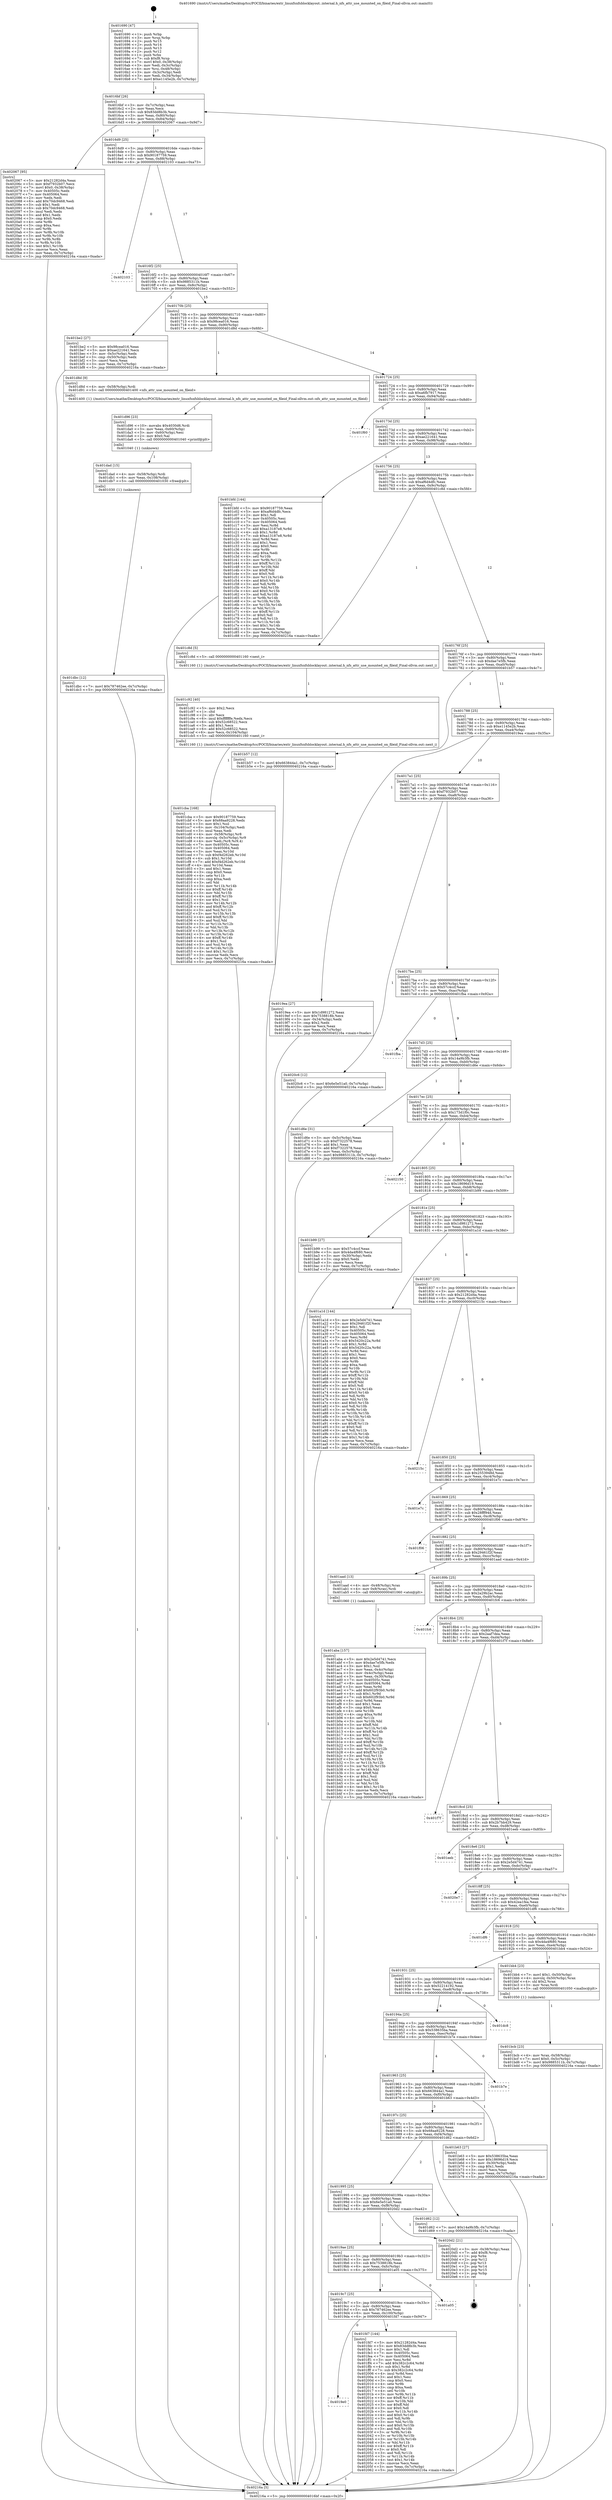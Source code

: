digraph "0x401690" {
  label = "0x401690 (/mnt/c/Users/mathe/Desktop/tcc/POCII/binaries/extr_linuxfsnfsblocklayout..internal.h_nfs_attr_use_mounted_on_fileid_Final-ollvm.out::main(0))"
  labelloc = "t"
  node[shape=record]

  Entry [label="",width=0.3,height=0.3,shape=circle,fillcolor=black,style=filled]
  "0x4016bf" [label="{
     0x4016bf [26]\l
     | [instrs]\l
     &nbsp;&nbsp;0x4016bf \<+3\>: mov -0x7c(%rbp),%eax\l
     &nbsp;&nbsp;0x4016c2 \<+2\>: mov %eax,%ecx\l
     &nbsp;&nbsp;0x4016c4 \<+6\>: sub $0x83dd8b3b,%ecx\l
     &nbsp;&nbsp;0x4016ca \<+3\>: mov %eax,-0x80(%rbp)\l
     &nbsp;&nbsp;0x4016cd \<+6\>: mov %ecx,-0x84(%rbp)\l
     &nbsp;&nbsp;0x4016d3 \<+6\>: je 0000000000402067 \<main+0x9d7\>\l
  }"]
  "0x402067" [label="{
     0x402067 [95]\l
     | [instrs]\l
     &nbsp;&nbsp;0x402067 \<+5\>: mov $0x21282d4a,%eax\l
     &nbsp;&nbsp;0x40206c \<+5\>: mov $0xf7932b07,%ecx\l
     &nbsp;&nbsp;0x402071 \<+7\>: movl $0x0,-0x38(%rbp)\l
     &nbsp;&nbsp;0x402078 \<+7\>: mov 0x40505c,%edx\l
     &nbsp;&nbsp;0x40207f \<+7\>: mov 0x405064,%esi\l
     &nbsp;&nbsp;0x402086 \<+2\>: mov %edx,%edi\l
     &nbsp;&nbsp;0x402088 \<+6\>: add $0x70dc9468,%edi\l
     &nbsp;&nbsp;0x40208e \<+3\>: sub $0x1,%edi\l
     &nbsp;&nbsp;0x402091 \<+6\>: sub $0x70dc9468,%edi\l
     &nbsp;&nbsp;0x402097 \<+3\>: imul %edi,%edx\l
     &nbsp;&nbsp;0x40209a \<+3\>: and $0x1,%edx\l
     &nbsp;&nbsp;0x40209d \<+3\>: cmp $0x0,%edx\l
     &nbsp;&nbsp;0x4020a0 \<+4\>: sete %r8b\l
     &nbsp;&nbsp;0x4020a4 \<+3\>: cmp $0xa,%esi\l
     &nbsp;&nbsp;0x4020a7 \<+4\>: setl %r9b\l
     &nbsp;&nbsp;0x4020ab \<+3\>: mov %r8b,%r10b\l
     &nbsp;&nbsp;0x4020ae \<+3\>: and %r9b,%r10b\l
     &nbsp;&nbsp;0x4020b1 \<+3\>: xor %r9b,%r8b\l
     &nbsp;&nbsp;0x4020b4 \<+3\>: or %r8b,%r10b\l
     &nbsp;&nbsp;0x4020b7 \<+4\>: test $0x1,%r10b\l
     &nbsp;&nbsp;0x4020bb \<+3\>: cmovne %ecx,%eax\l
     &nbsp;&nbsp;0x4020be \<+3\>: mov %eax,-0x7c(%rbp)\l
     &nbsp;&nbsp;0x4020c1 \<+5\>: jmp 000000000040216a \<main+0xada\>\l
  }"]
  "0x4016d9" [label="{
     0x4016d9 [25]\l
     | [instrs]\l
     &nbsp;&nbsp;0x4016d9 \<+5\>: jmp 00000000004016de \<main+0x4e\>\l
     &nbsp;&nbsp;0x4016de \<+3\>: mov -0x80(%rbp),%eax\l
     &nbsp;&nbsp;0x4016e1 \<+5\>: sub $0x90187759,%eax\l
     &nbsp;&nbsp;0x4016e6 \<+6\>: mov %eax,-0x88(%rbp)\l
     &nbsp;&nbsp;0x4016ec \<+6\>: je 0000000000402103 \<main+0xa73\>\l
  }"]
  Exit [label="",width=0.3,height=0.3,shape=circle,fillcolor=black,style=filled,peripheries=2]
  "0x402103" [label="{
     0x402103\l
  }", style=dashed]
  "0x4016f2" [label="{
     0x4016f2 [25]\l
     | [instrs]\l
     &nbsp;&nbsp;0x4016f2 \<+5\>: jmp 00000000004016f7 \<main+0x67\>\l
     &nbsp;&nbsp;0x4016f7 \<+3\>: mov -0x80(%rbp),%eax\l
     &nbsp;&nbsp;0x4016fa \<+5\>: sub $0x9885311b,%eax\l
     &nbsp;&nbsp;0x4016ff \<+6\>: mov %eax,-0x8c(%rbp)\l
     &nbsp;&nbsp;0x401705 \<+6\>: je 0000000000401be2 \<main+0x552\>\l
  }"]
  "0x4019e0" [label="{
     0x4019e0\l
  }", style=dashed]
  "0x401be2" [label="{
     0x401be2 [27]\l
     | [instrs]\l
     &nbsp;&nbsp;0x401be2 \<+5\>: mov $0x98cea016,%eax\l
     &nbsp;&nbsp;0x401be7 \<+5\>: mov $0xae221641,%ecx\l
     &nbsp;&nbsp;0x401bec \<+3\>: mov -0x5c(%rbp),%edx\l
     &nbsp;&nbsp;0x401bef \<+3\>: cmp -0x50(%rbp),%edx\l
     &nbsp;&nbsp;0x401bf2 \<+3\>: cmovl %ecx,%eax\l
     &nbsp;&nbsp;0x401bf5 \<+3\>: mov %eax,-0x7c(%rbp)\l
     &nbsp;&nbsp;0x401bf8 \<+5\>: jmp 000000000040216a \<main+0xada\>\l
  }"]
  "0x40170b" [label="{
     0x40170b [25]\l
     | [instrs]\l
     &nbsp;&nbsp;0x40170b \<+5\>: jmp 0000000000401710 \<main+0x80\>\l
     &nbsp;&nbsp;0x401710 \<+3\>: mov -0x80(%rbp),%eax\l
     &nbsp;&nbsp;0x401713 \<+5\>: sub $0x98cea016,%eax\l
     &nbsp;&nbsp;0x401718 \<+6\>: mov %eax,-0x90(%rbp)\l
     &nbsp;&nbsp;0x40171e \<+6\>: je 0000000000401d8d \<main+0x6fd\>\l
  }"]
  "0x401fd7" [label="{
     0x401fd7 [144]\l
     | [instrs]\l
     &nbsp;&nbsp;0x401fd7 \<+5\>: mov $0x21282d4a,%eax\l
     &nbsp;&nbsp;0x401fdc \<+5\>: mov $0x83dd8b3b,%ecx\l
     &nbsp;&nbsp;0x401fe1 \<+2\>: mov $0x1,%dl\l
     &nbsp;&nbsp;0x401fe3 \<+7\>: mov 0x40505c,%esi\l
     &nbsp;&nbsp;0x401fea \<+7\>: mov 0x405064,%edi\l
     &nbsp;&nbsp;0x401ff1 \<+3\>: mov %esi,%r8d\l
     &nbsp;&nbsp;0x401ff4 \<+7\>: add $0x382c2c64,%r8d\l
     &nbsp;&nbsp;0x401ffb \<+4\>: sub $0x1,%r8d\l
     &nbsp;&nbsp;0x401fff \<+7\>: sub $0x382c2c64,%r8d\l
     &nbsp;&nbsp;0x402006 \<+4\>: imul %r8d,%esi\l
     &nbsp;&nbsp;0x40200a \<+3\>: and $0x1,%esi\l
     &nbsp;&nbsp;0x40200d \<+3\>: cmp $0x0,%esi\l
     &nbsp;&nbsp;0x402010 \<+4\>: sete %r9b\l
     &nbsp;&nbsp;0x402014 \<+3\>: cmp $0xa,%edi\l
     &nbsp;&nbsp;0x402017 \<+4\>: setl %r10b\l
     &nbsp;&nbsp;0x40201b \<+3\>: mov %r9b,%r11b\l
     &nbsp;&nbsp;0x40201e \<+4\>: xor $0xff,%r11b\l
     &nbsp;&nbsp;0x402022 \<+3\>: mov %r10b,%bl\l
     &nbsp;&nbsp;0x402025 \<+3\>: xor $0xff,%bl\l
     &nbsp;&nbsp;0x402028 \<+3\>: xor $0x0,%dl\l
     &nbsp;&nbsp;0x40202b \<+3\>: mov %r11b,%r14b\l
     &nbsp;&nbsp;0x40202e \<+4\>: and $0x0,%r14b\l
     &nbsp;&nbsp;0x402032 \<+3\>: and %dl,%r9b\l
     &nbsp;&nbsp;0x402035 \<+3\>: mov %bl,%r15b\l
     &nbsp;&nbsp;0x402038 \<+4\>: and $0x0,%r15b\l
     &nbsp;&nbsp;0x40203c \<+3\>: and %dl,%r10b\l
     &nbsp;&nbsp;0x40203f \<+3\>: or %r9b,%r14b\l
     &nbsp;&nbsp;0x402042 \<+3\>: or %r10b,%r15b\l
     &nbsp;&nbsp;0x402045 \<+3\>: xor %r15b,%r14b\l
     &nbsp;&nbsp;0x402048 \<+3\>: or %bl,%r11b\l
     &nbsp;&nbsp;0x40204b \<+4\>: xor $0xff,%r11b\l
     &nbsp;&nbsp;0x40204f \<+3\>: or $0x0,%dl\l
     &nbsp;&nbsp;0x402052 \<+3\>: and %dl,%r11b\l
     &nbsp;&nbsp;0x402055 \<+3\>: or %r11b,%r14b\l
     &nbsp;&nbsp;0x402058 \<+4\>: test $0x1,%r14b\l
     &nbsp;&nbsp;0x40205c \<+3\>: cmovne %ecx,%eax\l
     &nbsp;&nbsp;0x40205f \<+3\>: mov %eax,-0x7c(%rbp)\l
     &nbsp;&nbsp;0x402062 \<+5\>: jmp 000000000040216a \<main+0xada\>\l
  }"]
  "0x401d8d" [label="{
     0x401d8d [9]\l
     | [instrs]\l
     &nbsp;&nbsp;0x401d8d \<+4\>: mov -0x58(%rbp),%rdi\l
     &nbsp;&nbsp;0x401d91 \<+5\>: call 0000000000401400 \<nfs_attr_use_mounted_on_fileid\>\l
     | [calls]\l
     &nbsp;&nbsp;0x401400 \{1\} (/mnt/c/Users/mathe/Desktop/tcc/POCII/binaries/extr_linuxfsnfsblocklayout..internal.h_nfs_attr_use_mounted_on_fileid_Final-ollvm.out::nfs_attr_use_mounted_on_fileid)\l
  }"]
  "0x401724" [label="{
     0x401724 [25]\l
     | [instrs]\l
     &nbsp;&nbsp;0x401724 \<+5\>: jmp 0000000000401729 \<main+0x99\>\l
     &nbsp;&nbsp;0x401729 \<+3\>: mov -0x80(%rbp),%eax\l
     &nbsp;&nbsp;0x40172c \<+5\>: sub $0xa6fb7917,%eax\l
     &nbsp;&nbsp;0x401731 \<+6\>: mov %eax,-0x94(%rbp)\l
     &nbsp;&nbsp;0x401737 \<+6\>: je 0000000000401f60 \<main+0x8d0\>\l
  }"]
  "0x4019c7" [label="{
     0x4019c7 [25]\l
     | [instrs]\l
     &nbsp;&nbsp;0x4019c7 \<+5\>: jmp 00000000004019cc \<main+0x33c\>\l
     &nbsp;&nbsp;0x4019cc \<+3\>: mov -0x80(%rbp),%eax\l
     &nbsp;&nbsp;0x4019cf \<+5\>: sub $0x787462ee,%eax\l
     &nbsp;&nbsp;0x4019d4 \<+6\>: mov %eax,-0x100(%rbp)\l
     &nbsp;&nbsp;0x4019da \<+6\>: je 0000000000401fd7 \<main+0x947\>\l
  }"]
  "0x401f60" [label="{
     0x401f60\l
  }", style=dashed]
  "0x40173d" [label="{
     0x40173d [25]\l
     | [instrs]\l
     &nbsp;&nbsp;0x40173d \<+5\>: jmp 0000000000401742 \<main+0xb2\>\l
     &nbsp;&nbsp;0x401742 \<+3\>: mov -0x80(%rbp),%eax\l
     &nbsp;&nbsp;0x401745 \<+5\>: sub $0xae221641,%eax\l
     &nbsp;&nbsp;0x40174a \<+6\>: mov %eax,-0x98(%rbp)\l
     &nbsp;&nbsp;0x401750 \<+6\>: je 0000000000401bfd \<main+0x56d\>\l
  }"]
  "0x401a05" [label="{
     0x401a05\l
  }", style=dashed]
  "0x401bfd" [label="{
     0x401bfd [144]\l
     | [instrs]\l
     &nbsp;&nbsp;0x401bfd \<+5\>: mov $0x90187759,%eax\l
     &nbsp;&nbsp;0x401c02 \<+5\>: mov $0xaf6d4dfc,%ecx\l
     &nbsp;&nbsp;0x401c07 \<+2\>: mov $0x1,%dl\l
     &nbsp;&nbsp;0x401c09 \<+7\>: mov 0x40505c,%esi\l
     &nbsp;&nbsp;0x401c10 \<+7\>: mov 0x405064,%edi\l
     &nbsp;&nbsp;0x401c17 \<+3\>: mov %esi,%r8d\l
     &nbsp;&nbsp;0x401c1a \<+7\>: add $0xa13187e8,%r8d\l
     &nbsp;&nbsp;0x401c21 \<+4\>: sub $0x1,%r8d\l
     &nbsp;&nbsp;0x401c25 \<+7\>: sub $0xa13187e8,%r8d\l
     &nbsp;&nbsp;0x401c2c \<+4\>: imul %r8d,%esi\l
     &nbsp;&nbsp;0x401c30 \<+3\>: and $0x1,%esi\l
     &nbsp;&nbsp;0x401c33 \<+3\>: cmp $0x0,%esi\l
     &nbsp;&nbsp;0x401c36 \<+4\>: sete %r9b\l
     &nbsp;&nbsp;0x401c3a \<+3\>: cmp $0xa,%edi\l
     &nbsp;&nbsp;0x401c3d \<+4\>: setl %r10b\l
     &nbsp;&nbsp;0x401c41 \<+3\>: mov %r9b,%r11b\l
     &nbsp;&nbsp;0x401c44 \<+4\>: xor $0xff,%r11b\l
     &nbsp;&nbsp;0x401c48 \<+3\>: mov %r10b,%bl\l
     &nbsp;&nbsp;0x401c4b \<+3\>: xor $0xff,%bl\l
     &nbsp;&nbsp;0x401c4e \<+3\>: xor $0x0,%dl\l
     &nbsp;&nbsp;0x401c51 \<+3\>: mov %r11b,%r14b\l
     &nbsp;&nbsp;0x401c54 \<+4\>: and $0x0,%r14b\l
     &nbsp;&nbsp;0x401c58 \<+3\>: and %dl,%r9b\l
     &nbsp;&nbsp;0x401c5b \<+3\>: mov %bl,%r15b\l
     &nbsp;&nbsp;0x401c5e \<+4\>: and $0x0,%r15b\l
     &nbsp;&nbsp;0x401c62 \<+3\>: and %dl,%r10b\l
     &nbsp;&nbsp;0x401c65 \<+3\>: or %r9b,%r14b\l
     &nbsp;&nbsp;0x401c68 \<+3\>: or %r10b,%r15b\l
     &nbsp;&nbsp;0x401c6b \<+3\>: xor %r15b,%r14b\l
     &nbsp;&nbsp;0x401c6e \<+3\>: or %bl,%r11b\l
     &nbsp;&nbsp;0x401c71 \<+4\>: xor $0xff,%r11b\l
     &nbsp;&nbsp;0x401c75 \<+3\>: or $0x0,%dl\l
     &nbsp;&nbsp;0x401c78 \<+3\>: and %dl,%r11b\l
     &nbsp;&nbsp;0x401c7b \<+3\>: or %r11b,%r14b\l
     &nbsp;&nbsp;0x401c7e \<+4\>: test $0x1,%r14b\l
     &nbsp;&nbsp;0x401c82 \<+3\>: cmovne %ecx,%eax\l
     &nbsp;&nbsp;0x401c85 \<+3\>: mov %eax,-0x7c(%rbp)\l
     &nbsp;&nbsp;0x401c88 \<+5\>: jmp 000000000040216a \<main+0xada\>\l
  }"]
  "0x401756" [label="{
     0x401756 [25]\l
     | [instrs]\l
     &nbsp;&nbsp;0x401756 \<+5\>: jmp 000000000040175b \<main+0xcb\>\l
     &nbsp;&nbsp;0x40175b \<+3\>: mov -0x80(%rbp),%eax\l
     &nbsp;&nbsp;0x40175e \<+5\>: sub $0xaf6d4dfc,%eax\l
     &nbsp;&nbsp;0x401763 \<+6\>: mov %eax,-0x9c(%rbp)\l
     &nbsp;&nbsp;0x401769 \<+6\>: je 0000000000401c8d \<main+0x5fd\>\l
  }"]
  "0x4019ae" [label="{
     0x4019ae [25]\l
     | [instrs]\l
     &nbsp;&nbsp;0x4019ae \<+5\>: jmp 00000000004019b3 \<main+0x323\>\l
     &nbsp;&nbsp;0x4019b3 \<+3\>: mov -0x80(%rbp),%eax\l
     &nbsp;&nbsp;0x4019b6 \<+5\>: sub $0x7538818b,%eax\l
     &nbsp;&nbsp;0x4019bb \<+6\>: mov %eax,-0xfc(%rbp)\l
     &nbsp;&nbsp;0x4019c1 \<+6\>: je 0000000000401a05 \<main+0x375\>\l
  }"]
  "0x401c8d" [label="{
     0x401c8d [5]\l
     | [instrs]\l
     &nbsp;&nbsp;0x401c8d \<+5\>: call 0000000000401160 \<next_i\>\l
     | [calls]\l
     &nbsp;&nbsp;0x401160 \{1\} (/mnt/c/Users/mathe/Desktop/tcc/POCII/binaries/extr_linuxfsnfsblocklayout..internal.h_nfs_attr_use_mounted_on_fileid_Final-ollvm.out::next_i)\l
  }"]
  "0x40176f" [label="{
     0x40176f [25]\l
     | [instrs]\l
     &nbsp;&nbsp;0x40176f \<+5\>: jmp 0000000000401774 \<main+0xe4\>\l
     &nbsp;&nbsp;0x401774 \<+3\>: mov -0x80(%rbp),%eax\l
     &nbsp;&nbsp;0x401777 \<+5\>: sub $0xdae7e5fb,%eax\l
     &nbsp;&nbsp;0x40177c \<+6\>: mov %eax,-0xa0(%rbp)\l
     &nbsp;&nbsp;0x401782 \<+6\>: je 0000000000401b57 \<main+0x4c7\>\l
  }"]
  "0x4020d2" [label="{
     0x4020d2 [21]\l
     | [instrs]\l
     &nbsp;&nbsp;0x4020d2 \<+3\>: mov -0x38(%rbp),%eax\l
     &nbsp;&nbsp;0x4020d5 \<+7\>: add $0xf8,%rsp\l
     &nbsp;&nbsp;0x4020dc \<+1\>: pop %rbx\l
     &nbsp;&nbsp;0x4020dd \<+2\>: pop %r12\l
     &nbsp;&nbsp;0x4020df \<+2\>: pop %r13\l
     &nbsp;&nbsp;0x4020e1 \<+2\>: pop %r14\l
     &nbsp;&nbsp;0x4020e3 \<+2\>: pop %r15\l
     &nbsp;&nbsp;0x4020e5 \<+1\>: pop %rbp\l
     &nbsp;&nbsp;0x4020e6 \<+1\>: ret\l
  }"]
  "0x401b57" [label="{
     0x401b57 [12]\l
     | [instrs]\l
     &nbsp;&nbsp;0x401b57 \<+7\>: movl $0x663844a1,-0x7c(%rbp)\l
     &nbsp;&nbsp;0x401b5e \<+5\>: jmp 000000000040216a \<main+0xada\>\l
  }"]
  "0x401788" [label="{
     0x401788 [25]\l
     | [instrs]\l
     &nbsp;&nbsp;0x401788 \<+5\>: jmp 000000000040178d \<main+0xfd\>\l
     &nbsp;&nbsp;0x40178d \<+3\>: mov -0x80(%rbp),%eax\l
     &nbsp;&nbsp;0x401790 \<+5\>: sub $0xe1145e2b,%eax\l
     &nbsp;&nbsp;0x401795 \<+6\>: mov %eax,-0xa4(%rbp)\l
     &nbsp;&nbsp;0x40179b \<+6\>: je 00000000004019ea \<main+0x35a\>\l
  }"]
  "0x401dbc" [label="{
     0x401dbc [12]\l
     | [instrs]\l
     &nbsp;&nbsp;0x401dbc \<+7\>: movl $0x787462ee,-0x7c(%rbp)\l
     &nbsp;&nbsp;0x401dc3 \<+5\>: jmp 000000000040216a \<main+0xada\>\l
  }"]
  "0x4019ea" [label="{
     0x4019ea [27]\l
     | [instrs]\l
     &nbsp;&nbsp;0x4019ea \<+5\>: mov $0x1d981272,%eax\l
     &nbsp;&nbsp;0x4019ef \<+5\>: mov $0x7538818b,%ecx\l
     &nbsp;&nbsp;0x4019f4 \<+3\>: mov -0x34(%rbp),%edx\l
     &nbsp;&nbsp;0x4019f7 \<+3\>: cmp $0x2,%edx\l
     &nbsp;&nbsp;0x4019fa \<+3\>: cmovne %ecx,%eax\l
     &nbsp;&nbsp;0x4019fd \<+3\>: mov %eax,-0x7c(%rbp)\l
     &nbsp;&nbsp;0x401a00 \<+5\>: jmp 000000000040216a \<main+0xada\>\l
  }"]
  "0x4017a1" [label="{
     0x4017a1 [25]\l
     | [instrs]\l
     &nbsp;&nbsp;0x4017a1 \<+5\>: jmp 00000000004017a6 \<main+0x116\>\l
     &nbsp;&nbsp;0x4017a6 \<+3\>: mov -0x80(%rbp),%eax\l
     &nbsp;&nbsp;0x4017a9 \<+5\>: sub $0xf7932b07,%eax\l
     &nbsp;&nbsp;0x4017ae \<+6\>: mov %eax,-0xa8(%rbp)\l
     &nbsp;&nbsp;0x4017b4 \<+6\>: je 00000000004020c6 \<main+0xa36\>\l
  }"]
  "0x40216a" [label="{
     0x40216a [5]\l
     | [instrs]\l
     &nbsp;&nbsp;0x40216a \<+5\>: jmp 00000000004016bf \<main+0x2f\>\l
  }"]
  "0x401690" [label="{
     0x401690 [47]\l
     | [instrs]\l
     &nbsp;&nbsp;0x401690 \<+1\>: push %rbp\l
     &nbsp;&nbsp;0x401691 \<+3\>: mov %rsp,%rbp\l
     &nbsp;&nbsp;0x401694 \<+2\>: push %r15\l
     &nbsp;&nbsp;0x401696 \<+2\>: push %r14\l
     &nbsp;&nbsp;0x401698 \<+2\>: push %r13\l
     &nbsp;&nbsp;0x40169a \<+2\>: push %r12\l
     &nbsp;&nbsp;0x40169c \<+1\>: push %rbx\l
     &nbsp;&nbsp;0x40169d \<+7\>: sub $0xf8,%rsp\l
     &nbsp;&nbsp;0x4016a4 \<+7\>: movl $0x0,-0x38(%rbp)\l
     &nbsp;&nbsp;0x4016ab \<+3\>: mov %edi,-0x3c(%rbp)\l
     &nbsp;&nbsp;0x4016ae \<+4\>: mov %rsi,-0x48(%rbp)\l
     &nbsp;&nbsp;0x4016b2 \<+3\>: mov -0x3c(%rbp),%edi\l
     &nbsp;&nbsp;0x4016b5 \<+3\>: mov %edi,-0x34(%rbp)\l
     &nbsp;&nbsp;0x4016b8 \<+7\>: movl $0xe1145e2b,-0x7c(%rbp)\l
  }"]
  "0x401dad" [label="{
     0x401dad [15]\l
     | [instrs]\l
     &nbsp;&nbsp;0x401dad \<+4\>: mov -0x58(%rbp),%rdi\l
     &nbsp;&nbsp;0x401db1 \<+6\>: mov %eax,-0x108(%rbp)\l
     &nbsp;&nbsp;0x401db7 \<+5\>: call 0000000000401030 \<free@plt\>\l
     | [calls]\l
     &nbsp;&nbsp;0x401030 \{1\} (unknown)\l
  }"]
  "0x4020c6" [label="{
     0x4020c6 [12]\l
     | [instrs]\l
     &nbsp;&nbsp;0x4020c6 \<+7\>: movl $0x6e5e51a0,-0x7c(%rbp)\l
     &nbsp;&nbsp;0x4020cd \<+5\>: jmp 000000000040216a \<main+0xada\>\l
  }"]
  "0x4017ba" [label="{
     0x4017ba [25]\l
     | [instrs]\l
     &nbsp;&nbsp;0x4017ba \<+5\>: jmp 00000000004017bf \<main+0x12f\>\l
     &nbsp;&nbsp;0x4017bf \<+3\>: mov -0x80(%rbp),%eax\l
     &nbsp;&nbsp;0x4017c2 \<+5\>: sub $0x57c4ccf,%eax\l
     &nbsp;&nbsp;0x4017c7 \<+6\>: mov %eax,-0xac(%rbp)\l
     &nbsp;&nbsp;0x4017cd \<+6\>: je 0000000000401fba \<main+0x92a\>\l
  }"]
  "0x401d96" [label="{
     0x401d96 [23]\l
     | [instrs]\l
     &nbsp;&nbsp;0x401d96 \<+10\>: movabs $0x4030d6,%rdi\l
     &nbsp;&nbsp;0x401da0 \<+3\>: mov %eax,-0x60(%rbp)\l
     &nbsp;&nbsp;0x401da3 \<+3\>: mov -0x60(%rbp),%esi\l
     &nbsp;&nbsp;0x401da6 \<+2\>: mov $0x0,%al\l
     &nbsp;&nbsp;0x401da8 \<+5\>: call 0000000000401040 \<printf@plt\>\l
     | [calls]\l
     &nbsp;&nbsp;0x401040 \{1\} (unknown)\l
  }"]
  "0x401fba" [label="{
     0x401fba\l
  }", style=dashed]
  "0x4017d3" [label="{
     0x4017d3 [25]\l
     | [instrs]\l
     &nbsp;&nbsp;0x4017d3 \<+5\>: jmp 00000000004017d8 \<main+0x148\>\l
     &nbsp;&nbsp;0x4017d8 \<+3\>: mov -0x80(%rbp),%eax\l
     &nbsp;&nbsp;0x4017db \<+5\>: sub $0x14a9b3fb,%eax\l
     &nbsp;&nbsp;0x4017e0 \<+6\>: mov %eax,-0xb0(%rbp)\l
     &nbsp;&nbsp;0x4017e6 \<+6\>: je 0000000000401d6e \<main+0x6de\>\l
  }"]
  "0x401995" [label="{
     0x401995 [25]\l
     | [instrs]\l
     &nbsp;&nbsp;0x401995 \<+5\>: jmp 000000000040199a \<main+0x30a\>\l
     &nbsp;&nbsp;0x40199a \<+3\>: mov -0x80(%rbp),%eax\l
     &nbsp;&nbsp;0x40199d \<+5\>: sub $0x6e5e51a0,%eax\l
     &nbsp;&nbsp;0x4019a2 \<+6\>: mov %eax,-0xf8(%rbp)\l
     &nbsp;&nbsp;0x4019a8 \<+6\>: je 00000000004020d2 \<main+0xa42\>\l
  }"]
  "0x401d6e" [label="{
     0x401d6e [31]\l
     | [instrs]\l
     &nbsp;&nbsp;0x401d6e \<+3\>: mov -0x5c(%rbp),%eax\l
     &nbsp;&nbsp;0x401d71 \<+5\>: sub $0xf7322578,%eax\l
     &nbsp;&nbsp;0x401d76 \<+3\>: add $0x1,%eax\l
     &nbsp;&nbsp;0x401d79 \<+5\>: add $0xf7322578,%eax\l
     &nbsp;&nbsp;0x401d7e \<+3\>: mov %eax,-0x5c(%rbp)\l
     &nbsp;&nbsp;0x401d81 \<+7\>: movl $0x9885311b,-0x7c(%rbp)\l
     &nbsp;&nbsp;0x401d88 \<+5\>: jmp 000000000040216a \<main+0xada\>\l
  }"]
  "0x4017ec" [label="{
     0x4017ec [25]\l
     | [instrs]\l
     &nbsp;&nbsp;0x4017ec \<+5\>: jmp 00000000004017f1 \<main+0x161\>\l
     &nbsp;&nbsp;0x4017f1 \<+3\>: mov -0x80(%rbp),%eax\l
     &nbsp;&nbsp;0x4017f4 \<+5\>: sub $0x173d1f0c,%eax\l
     &nbsp;&nbsp;0x4017f9 \<+6\>: mov %eax,-0xb4(%rbp)\l
     &nbsp;&nbsp;0x4017ff \<+6\>: je 0000000000402150 \<main+0xac0\>\l
  }"]
  "0x401d62" [label="{
     0x401d62 [12]\l
     | [instrs]\l
     &nbsp;&nbsp;0x401d62 \<+7\>: movl $0x14a9b3fb,-0x7c(%rbp)\l
     &nbsp;&nbsp;0x401d69 \<+5\>: jmp 000000000040216a \<main+0xada\>\l
  }"]
  "0x402150" [label="{
     0x402150\l
  }", style=dashed]
  "0x401805" [label="{
     0x401805 [25]\l
     | [instrs]\l
     &nbsp;&nbsp;0x401805 \<+5\>: jmp 000000000040180a \<main+0x17a\>\l
     &nbsp;&nbsp;0x40180a \<+3\>: mov -0x80(%rbp),%eax\l
     &nbsp;&nbsp;0x40180d \<+5\>: sub $0x18696d19,%eax\l
     &nbsp;&nbsp;0x401812 \<+6\>: mov %eax,-0xb8(%rbp)\l
     &nbsp;&nbsp;0x401818 \<+6\>: je 0000000000401b99 \<main+0x509\>\l
  }"]
  "0x401cba" [label="{
     0x401cba [168]\l
     | [instrs]\l
     &nbsp;&nbsp;0x401cba \<+5\>: mov $0x90187759,%ecx\l
     &nbsp;&nbsp;0x401cbf \<+5\>: mov $0x68aa9228,%edx\l
     &nbsp;&nbsp;0x401cc4 \<+3\>: mov $0x1,%sil\l
     &nbsp;&nbsp;0x401cc7 \<+6\>: mov -0x104(%rbp),%edi\l
     &nbsp;&nbsp;0x401ccd \<+3\>: imul %eax,%edi\l
     &nbsp;&nbsp;0x401cd0 \<+4\>: mov -0x58(%rbp),%r8\l
     &nbsp;&nbsp;0x401cd4 \<+4\>: movslq -0x5c(%rbp),%r9\l
     &nbsp;&nbsp;0x401cd8 \<+4\>: mov %edi,(%r8,%r9,4)\l
     &nbsp;&nbsp;0x401cdc \<+7\>: mov 0x40505c,%eax\l
     &nbsp;&nbsp;0x401ce3 \<+7\>: mov 0x405064,%edi\l
     &nbsp;&nbsp;0x401cea \<+3\>: mov %eax,%r10d\l
     &nbsp;&nbsp;0x401ced \<+7\>: sub $0xf4d262eb,%r10d\l
     &nbsp;&nbsp;0x401cf4 \<+4\>: sub $0x1,%r10d\l
     &nbsp;&nbsp;0x401cf8 \<+7\>: add $0xf4d262eb,%r10d\l
     &nbsp;&nbsp;0x401cff \<+4\>: imul %r10d,%eax\l
     &nbsp;&nbsp;0x401d03 \<+3\>: and $0x1,%eax\l
     &nbsp;&nbsp;0x401d06 \<+3\>: cmp $0x0,%eax\l
     &nbsp;&nbsp;0x401d09 \<+4\>: sete %r11b\l
     &nbsp;&nbsp;0x401d0d \<+3\>: cmp $0xa,%edi\l
     &nbsp;&nbsp;0x401d10 \<+3\>: setl %bl\l
     &nbsp;&nbsp;0x401d13 \<+3\>: mov %r11b,%r14b\l
     &nbsp;&nbsp;0x401d16 \<+4\>: xor $0xff,%r14b\l
     &nbsp;&nbsp;0x401d1a \<+3\>: mov %bl,%r15b\l
     &nbsp;&nbsp;0x401d1d \<+4\>: xor $0xff,%r15b\l
     &nbsp;&nbsp;0x401d21 \<+4\>: xor $0x1,%sil\l
     &nbsp;&nbsp;0x401d25 \<+3\>: mov %r14b,%r12b\l
     &nbsp;&nbsp;0x401d28 \<+4\>: and $0xff,%r12b\l
     &nbsp;&nbsp;0x401d2c \<+3\>: and %sil,%r11b\l
     &nbsp;&nbsp;0x401d2f \<+3\>: mov %r15b,%r13b\l
     &nbsp;&nbsp;0x401d32 \<+4\>: and $0xff,%r13b\l
     &nbsp;&nbsp;0x401d36 \<+3\>: and %sil,%bl\l
     &nbsp;&nbsp;0x401d39 \<+3\>: or %r11b,%r12b\l
     &nbsp;&nbsp;0x401d3c \<+3\>: or %bl,%r13b\l
     &nbsp;&nbsp;0x401d3f \<+3\>: xor %r13b,%r12b\l
     &nbsp;&nbsp;0x401d42 \<+3\>: or %r15b,%r14b\l
     &nbsp;&nbsp;0x401d45 \<+4\>: xor $0xff,%r14b\l
     &nbsp;&nbsp;0x401d49 \<+4\>: or $0x1,%sil\l
     &nbsp;&nbsp;0x401d4d \<+3\>: and %sil,%r14b\l
     &nbsp;&nbsp;0x401d50 \<+3\>: or %r14b,%r12b\l
     &nbsp;&nbsp;0x401d53 \<+4\>: test $0x1,%r12b\l
     &nbsp;&nbsp;0x401d57 \<+3\>: cmovne %edx,%ecx\l
     &nbsp;&nbsp;0x401d5a \<+3\>: mov %ecx,-0x7c(%rbp)\l
     &nbsp;&nbsp;0x401d5d \<+5\>: jmp 000000000040216a \<main+0xada\>\l
  }"]
  "0x401b99" [label="{
     0x401b99 [27]\l
     | [instrs]\l
     &nbsp;&nbsp;0x401b99 \<+5\>: mov $0x57c4ccf,%eax\l
     &nbsp;&nbsp;0x401b9e \<+5\>: mov $0x4da4f680,%ecx\l
     &nbsp;&nbsp;0x401ba3 \<+3\>: mov -0x30(%rbp),%edx\l
     &nbsp;&nbsp;0x401ba6 \<+3\>: cmp $0x0,%edx\l
     &nbsp;&nbsp;0x401ba9 \<+3\>: cmove %ecx,%eax\l
     &nbsp;&nbsp;0x401bac \<+3\>: mov %eax,-0x7c(%rbp)\l
     &nbsp;&nbsp;0x401baf \<+5\>: jmp 000000000040216a \<main+0xada\>\l
  }"]
  "0x40181e" [label="{
     0x40181e [25]\l
     | [instrs]\l
     &nbsp;&nbsp;0x40181e \<+5\>: jmp 0000000000401823 \<main+0x193\>\l
     &nbsp;&nbsp;0x401823 \<+3\>: mov -0x80(%rbp),%eax\l
     &nbsp;&nbsp;0x401826 \<+5\>: sub $0x1d981272,%eax\l
     &nbsp;&nbsp;0x40182b \<+6\>: mov %eax,-0xbc(%rbp)\l
     &nbsp;&nbsp;0x401831 \<+6\>: je 0000000000401a1d \<main+0x38d\>\l
  }"]
  "0x401c92" [label="{
     0x401c92 [40]\l
     | [instrs]\l
     &nbsp;&nbsp;0x401c92 \<+5\>: mov $0x2,%ecx\l
     &nbsp;&nbsp;0x401c97 \<+1\>: cltd\l
     &nbsp;&nbsp;0x401c98 \<+2\>: idiv %ecx\l
     &nbsp;&nbsp;0x401c9a \<+6\>: imul $0xfffffffe,%edx,%ecx\l
     &nbsp;&nbsp;0x401ca0 \<+6\>: sub $0x52c68522,%ecx\l
     &nbsp;&nbsp;0x401ca6 \<+3\>: add $0x1,%ecx\l
     &nbsp;&nbsp;0x401ca9 \<+6\>: add $0x52c68522,%ecx\l
     &nbsp;&nbsp;0x401caf \<+6\>: mov %ecx,-0x104(%rbp)\l
     &nbsp;&nbsp;0x401cb5 \<+5\>: call 0000000000401160 \<next_i\>\l
     | [calls]\l
     &nbsp;&nbsp;0x401160 \{1\} (/mnt/c/Users/mathe/Desktop/tcc/POCII/binaries/extr_linuxfsnfsblocklayout..internal.h_nfs_attr_use_mounted_on_fileid_Final-ollvm.out::next_i)\l
  }"]
  "0x401a1d" [label="{
     0x401a1d [144]\l
     | [instrs]\l
     &nbsp;&nbsp;0x401a1d \<+5\>: mov $0x2e5d4741,%eax\l
     &nbsp;&nbsp;0x401a22 \<+5\>: mov $0x29461f2f,%ecx\l
     &nbsp;&nbsp;0x401a27 \<+2\>: mov $0x1,%dl\l
     &nbsp;&nbsp;0x401a29 \<+7\>: mov 0x40505c,%esi\l
     &nbsp;&nbsp;0x401a30 \<+7\>: mov 0x405064,%edi\l
     &nbsp;&nbsp;0x401a37 \<+3\>: mov %esi,%r8d\l
     &nbsp;&nbsp;0x401a3a \<+7\>: sub $0x5420c22a,%r8d\l
     &nbsp;&nbsp;0x401a41 \<+4\>: sub $0x1,%r8d\l
     &nbsp;&nbsp;0x401a45 \<+7\>: add $0x5420c22a,%r8d\l
     &nbsp;&nbsp;0x401a4c \<+4\>: imul %r8d,%esi\l
     &nbsp;&nbsp;0x401a50 \<+3\>: and $0x1,%esi\l
     &nbsp;&nbsp;0x401a53 \<+3\>: cmp $0x0,%esi\l
     &nbsp;&nbsp;0x401a56 \<+4\>: sete %r9b\l
     &nbsp;&nbsp;0x401a5a \<+3\>: cmp $0xa,%edi\l
     &nbsp;&nbsp;0x401a5d \<+4\>: setl %r10b\l
     &nbsp;&nbsp;0x401a61 \<+3\>: mov %r9b,%r11b\l
     &nbsp;&nbsp;0x401a64 \<+4\>: xor $0xff,%r11b\l
     &nbsp;&nbsp;0x401a68 \<+3\>: mov %r10b,%bl\l
     &nbsp;&nbsp;0x401a6b \<+3\>: xor $0xff,%bl\l
     &nbsp;&nbsp;0x401a6e \<+3\>: xor $0x0,%dl\l
     &nbsp;&nbsp;0x401a71 \<+3\>: mov %r11b,%r14b\l
     &nbsp;&nbsp;0x401a74 \<+4\>: and $0x0,%r14b\l
     &nbsp;&nbsp;0x401a78 \<+3\>: and %dl,%r9b\l
     &nbsp;&nbsp;0x401a7b \<+3\>: mov %bl,%r15b\l
     &nbsp;&nbsp;0x401a7e \<+4\>: and $0x0,%r15b\l
     &nbsp;&nbsp;0x401a82 \<+3\>: and %dl,%r10b\l
     &nbsp;&nbsp;0x401a85 \<+3\>: or %r9b,%r14b\l
     &nbsp;&nbsp;0x401a88 \<+3\>: or %r10b,%r15b\l
     &nbsp;&nbsp;0x401a8b \<+3\>: xor %r15b,%r14b\l
     &nbsp;&nbsp;0x401a8e \<+3\>: or %bl,%r11b\l
     &nbsp;&nbsp;0x401a91 \<+4\>: xor $0xff,%r11b\l
     &nbsp;&nbsp;0x401a95 \<+3\>: or $0x0,%dl\l
     &nbsp;&nbsp;0x401a98 \<+3\>: and %dl,%r11b\l
     &nbsp;&nbsp;0x401a9b \<+3\>: or %r11b,%r14b\l
     &nbsp;&nbsp;0x401a9e \<+4\>: test $0x1,%r14b\l
     &nbsp;&nbsp;0x401aa2 \<+3\>: cmovne %ecx,%eax\l
     &nbsp;&nbsp;0x401aa5 \<+3\>: mov %eax,-0x7c(%rbp)\l
     &nbsp;&nbsp;0x401aa8 \<+5\>: jmp 000000000040216a \<main+0xada\>\l
  }"]
  "0x401837" [label="{
     0x401837 [25]\l
     | [instrs]\l
     &nbsp;&nbsp;0x401837 \<+5\>: jmp 000000000040183c \<main+0x1ac\>\l
     &nbsp;&nbsp;0x40183c \<+3\>: mov -0x80(%rbp),%eax\l
     &nbsp;&nbsp;0x40183f \<+5\>: sub $0x21282d4a,%eax\l
     &nbsp;&nbsp;0x401844 \<+6\>: mov %eax,-0xc0(%rbp)\l
     &nbsp;&nbsp;0x40184a \<+6\>: je 000000000040215c \<main+0xacc\>\l
  }"]
  "0x401bcb" [label="{
     0x401bcb [23]\l
     | [instrs]\l
     &nbsp;&nbsp;0x401bcb \<+4\>: mov %rax,-0x58(%rbp)\l
     &nbsp;&nbsp;0x401bcf \<+7\>: movl $0x0,-0x5c(%rbp)\l
     &nbsp;&nbsp;0x401bd6 \<+7\>: movl $0x9885311b,-0x7c(%rbp)\l
     &nbsp;&nbsp;0x401bdd \<+5\>: jmp 000000000040216a \<main+0xada\>\l
  }"]
  "0x40215c" [label="{
     0x40215c\l
  }", style=dashed]
  "0x401850" [label="{
     0x401850 [25]\l
     | [instrs]\l
     &nbsp;&nbsp;0x401850 \<+5\>: jmp 0000000000401855 \<main+0x1c5\>\l
     &nbsp;&nbsp;0x401855 \<+3\>: mov -0x80(%rbp),%eax\l
     &nbsp;&nbsp;0x401858 \<+5\>: sub $0x2553948d,%eax\l
     &nbsp;&nbsp;0x40185d \<+6\>: mov %eax,-0xc4(%rbp)\l
     &nbsp;&nbsp;0x401863 \<+6\>: je 0000000000401e7c \<main+0x7ec\>\l
  }"]
  "0x40197c" [label="{
     0x40197c [25]\l
     | [instrs]\l
     &nbsp;&nbsp;0x40197c \<+5\>: jmp 0000000000401981 \<main+0x2f1\>\l
     &nbsp;&nbsp;0x401981 \<+3\>: mov -0x80(%rbp),%eax\l
     &nbsp;&nbsp;0x401984 \<+5\>: sub $0x68aa9228,%eax\l
     &nbsp;&nbsp;0x401989 \<+6\>: mov %eax,-0xf4(%rbp)\l
     &nbsp;&nbsp;0x40198f \<+6\>: je 0000000000401d62 \<main+0x6d2\>\l
  }"]
  "0x401e7c" [label="{
     0x401e7c\l
  }", style=dashed]
  "0x401869" [label="{
     0x401869 [25]\l
     | [instrs]\l
     &nbsp;&nbsp;0x401869 \<+5\>: jmp 000000000040186e \<main+0x1de\>\l
     &nbsp;&nbsp;0x40186e \<+3\>: mov -0x80(%rbp),%eax\l
     &nbsp;&nbsp;0x401871 \<+5\>: sub $0x28fff94d,%eax\l
     &nbsp;&nbsp;0x401876 \<+6\>: mov %eax,-0xc8(%rbp)\l
     &nbsp;&nbsp;0x40187c \<+6\>: je 0000000000401f06 \<main+0x876\>\l
  }"]
  "0x401b63" [label="{
     0x401b63 [27]\l
     | [instrs]\l
     &nbsp;&nbsp;0x401b63 \<+5\>: mov $0x538635ba,%eax\l
     &nbsp;&nbsp;0x401b68 \<+5\>: mov $0x18696d19,%ecx\l
     &nbsp;&nbsp;0x401b6d \<+3\>: mov -0x30(%rbp),%edx\l
     &nbsp;&nbsp;0x401b70 \<+3\>: cmp $0x1,%edx\l
     &nbsp;&nbsp;0x401b73 \<+3\>: cmovl %ecx,%eax\l
     &nbsp;&nbsp;0x401b76 \<+3\>: mov %eax,-0x7c(%rbp)\l
     &nbsp;&nbsp;0x401b79 \<+5\>: jmp 000000000040216a \<main+0xada\>\l
  }"]
  "0x401f06" [label="{
     0x401f06\l
  }", style=dashed]
  "0x401882" [label="{
     0x401882 [25]\l
     | [instrs]\l
     &nbsp;&nbsp;0x401882 \<+5\>: jmp 0000000000401887 \<main+0x1f7\>\l
     &nbsp;&nbsp;0x401887 \<+3\>: mov -0x80(%rbp),%eax\l
     &nbsp;&nbsp;0x40188a \<+5\>: sub $0x29461f2f,%eax\l
     &nbsp;&nbsp;0x40188f \<+6\>: mov %eax,-0xcc(%rbp)\l
     &nbsp;&nbsp;0x401895 \<+6\>: je 0000000000401aad \<main+0x41d\>\l
  }"]
  "0x401963" [label="{
     0x401963 [25]\l
     | [instrs]\l
     &nbsp;&nbsp;0x401963 \<+5\>: jmp 0000000000401968 \<main+0x2d8\>\l
     &nbsp;&nbsp;0x401968 \<+3\>: mov -0x80(%rbp),%eax\l
     &nbsp;&nbsp;0x40196b \<+5\>: sub $0x663844a1,%eax\l
     &nbsp;&nbsp;0x401970 \<+6\>: mov %eax,-0xf0(%rbp)\l
     &nbsp;&nbsp;0x401976 \<+6\>: je 0000000000401b63 \<main+0x4d3\>\l
  }"]
  "0x401aad" [label="{
     0x401aad [13]\l
     | [instrs]\l
     &nbsp;&nbsp;0x401aad \<+4\>: mov -0x48(%rbp),%rax\l
     &nbsp;&nbsp;0x401ab1 \<+4\>: mov 0x8(%rax),%rdi\l
     &nbsp;&nbsp;0x401ab5 \<+5\>: call 0000000000401060 \<atoi@plt\>\l
     | [calls]\l
     &nbsp;&nbsp;0x401060 \{1\} (unknown)\l
  }"]
  "0x40189b" [label="{
     0x40189b [25]\l
     | [instrs]\l
     &nbsp;&nbsp;0x40189b \<+5\>: jmp 00000000004018a0 \<main+0x210\>\l
     &nbsp;&nbsp;0x4018a0 \<+3\>: mov -0x80(%rbp),%eax\l
     &nbsp;&nbsp;0x4018a3 \<+5\>: sub $0x2a29b2ac,%eax\l
     &nbsp;&nbsp;0x4018a8 \<+6\>: mov %eax,-0xd0(%rbp)\l
     &nbsp;&nbsp;0x4018ae \<+6\>: je 0000000000401fc6 \<main+0x936\>\l
  }"]
  "0x401aba" [label="{
     0x401aba [157]\l
     | [instrs]\l
     &nbsp;&nbsp;0x401aba \<+5\>: mov $0x2e5d4741,%ecx\l
     &nbsp;&nbsp;0x401abf \<+5\>: mov $0xdae7e5fb,%edx\l
     &nbsp;&nbsp;0x401ac4 \<+3\>: mov $0x1,%sil\l
     &nbsp;&nbsp;0x401ac7 \<+3\>: mov %eax,-0x4c(%rbp)\l
     &nbsp;&nbsp;0x401aca \<+3\>: mov -0x4c(%rbp),%eax\l
     &nbsp;&nbsp;0x401acd \<+3\>: mov %eax,-0x30(%rbp)\l
     &nbsp;&nbsp;0x401ad0 \<+7\>: mov 0x40505c,%eax\l
     &nbsp;&nbsp;0x401ad7 \<+8\>: mov 0x405064,%r8d\l
     &nbsp;&nbsp;0x401adf \<+3\>: mov %eax,%r9d\l
     &nbsp;&nbsp;0x401ae2 \<+7\>: add $0x602f93b0,%r9d\l
     &nbsp;&nbsp;0x401ae9 \<+4\>: sub $0x1,%r9d\l
     &nbsp;&nbsp;0x401aed \<+7\>: sub $0x602f93b0,%r9d\l
     &nbsp;&nbsp;0x401af4 \<+4\>: imul %r9d,%eax\l
     &nbsp;&nbsp;0x401af8 \<+3\>: and $0x1,%eax\l
     &nbsp;&nbsp;0x401afb \<+3\>: cmp $0x0,%eax\l
     &nbsp;&nbsp;0x401afe \<+4\>: sete %r10b\l
     &nbsp;&nbsp;0x401b02 \<+4\>: cmp $0xa,%r8d\l
     &nbsp;&nbsp;0x401b06 \<+4\>: setl %r11b\l
     &nbsp;&nbsp;0x401b0a \<+3\>: mov %r10b,%bl\l
     &nbsp;&nbsp;0x401b0d \<+3\>: xor $0xff,%bl\l
     &nbsp;&nbsp;0x401b10 \<+3\>: mov %r11b,%r14b\l
     &nbsp;&nbsp;0x401b13 \<+4\>: xor $0xff,%r14b\l
     &nbsp;&nbsp;0x401b17 \<+4\>: xor $0x1,%sil\l
     &nbsp;&nbsp;0x401b1b \<+3\>: mov %bl,%r15b\l
     &nbsp;&nbsp;0x401b1e \<+4\>: and $0xff,%r15b\l
     &nbsp;&nbsp;0x401b22 \<+3\>: and %sil,%r10b\l
     &nbsp;&nbsp;0x401b25 \<+3\>: mov %r14b,%r12b\l
     &nbsp;&nbsp;0x401b28 \<+4\>: and $0xff,%r12b\l
     &nbsp;&nbsp;0x401b2c \<+3\>: and %sil,%r11b\l
     &nbsp;&nbsp;0x401b2f \<+3\>: or %r10b,%r15b\l
     &nbsp;&nbsp;0x401b32 \<+3\>: or %r11b,%r12b\l
     &nbsp;&nbsp;0x401b35 \<+3\>: xor %r12b,%r15b\l
     &nbsp;&nbsp;0x401b38 \<+3\>: or %r14b,%bl\l
     &nbsp;&nbsp;0x401b3b \<+3\>: xor $0xff,%bl\l
     &nbsp;&nbsp;0x401b3e \<+4\>: or $0x1,%sil\l
     &nbsp;&nbsp;0x401b42 \<+3\>: and %sil,%bl\l
     &nbsp;&nbsp;0x401b45 \<+3\>: or %bl,%r15b\l
     &nbsp;&nbsp;0x401b48 \<+4\>: test $0x1,%r15b\l
     &nbsp;&nbsp;0x401b4c \<+3\>: cmovne %edx,%ecx\l
     &nbsp;&nbsp;0x401b4f \<+3\>: mov %ecx,-0x7c(%rbp)\l
     &nbsp;&nbsp;0x401b52 \<+5\>: jmp 000000000040216a \<main+0xada\>\l
  }"]
  "0x401b7e" [label="{
     0x401b7e\l
  }", style=dashed]
  "0x401fc6" [label="{
     0x401fc6\l
  }", style=dashed]
  "0x4018b4" [label="{
     0x4018b4 [25]\l
     | [instrs]\l
     &nbsp;&nbsp;0x4018b4 \<+5\>: jmp 00000000004018b9 \<main+0x229\>\l
     &nbsp;&nbsp;0x4018b9 \<+3\>: mov -0x80(%rbp),%eax\l
     &nbsp;&nbsp;0x4018bc \<+5\>: sub $0x2aaf7dea,%eax\l
     &nbsp;&nbsp;0x4018c1 \<+6\>: mov %eax,-0xd4(%rbp)\l
     &nbsp;&nbsp;0x4018c7 \<+6\>: je 0000000000401f7f \<main+0x8ef\>\l
  }"]
  "0x40194a" [label="{
     0x40194a [25]\l
     | [instrs]\l
     &nbsp;&nbsp;0x40194a \<+5\>: jmp 000000000040194f \<main+0x2bf\>\l
     &nbsp;&nbsp;0x40194f \<+3\>: mov -0x80(%rbp),%eax\l
     &nbsp;&nbsp;0x401952 \<+5\>: sub $0x538635ba,%eax\l
     &nbsp;&nbsp;0x401957 \<+6\>: mov %eax,-0xec(%rbp)\l
     &nbsp;&nbsp;0x40195d \<+6\>: je 0000000000401b7e \<main+0x4ee\>\l
  }"]
  "0x401f7f" [label="{
     0x401f7f\l
  }", style=dashed]
  "0x4018cd" [label="{
     0x4018cd [25]\l
     | [instrs]\l
     &nbsp;&nbsp;0x4018cd \<+5\>: jmp 00000000004018d2 \<main+0x242\>\l
     &nbsp;&nbsp;0x4018d2 \<+3\>: mov -0x80(%rbp),%eax\l
     &nbsp;&nbsp;0x4018d5 \<+5\>: sub $0x2b7bb429,%eax\l
     &nbsp;&nbsp;0x4018da \<+6\>: mov %eax,-0xd8(%rbp)\l
     &nbsp;&nbsp;0x4018e0 \<+6\>: je 0000000000401eeb \<main+0x85b\>\l
  }"]
  "0x401dc8" [label="{
     0x401dc8\l
  }", style=dashed]
  "0x401eeb" [label="{
     0x401eeb\l
  }", style=dashed]
  "0x4018e6" [label="{
     0x4018e6 [25]\l
     | [instrs]\l
     &nbsp;&nbsp;0x4018e6 \<+5\>: jmp 00000000004018eb \<main+0x25b\>\l
     &nbsp;&nbsp;0x4018eb \<+3\>: mov -0x80(%rbp),%eax\l
     &nbsp;&nbsp;0x4018ee \<+5\>: sub $0x2e5d4741,%eax\l
     &nbsp;&nbsp;0x4018f3 \<+6\>: mov %eax,-0xdc(%rbp)\l
     &nbsp;&nbsp;0x4018f9 \<+6\>: je 00000000004020e7 \<main+0xa57\>\l
  }"]
  "0x401931" [label="{
     0x401931 [25]\l
     | [instrs]\l
     &nbsp;&nbsp;0x401931 \<+5\>: jmp 0000000000401936 \<main+0x2a6\>\l
     &nbsp;&nbsp;0x401936 \<+3\>: mov -0x80(%rbp),%eax\l
     &nbsp;&nbsp;0x401939 \<+5\>: sub $0x52214192,%eax\l
     &nbsp;&nbsp;0x40193e \<+6\>: mov %eax,-0xe8(%rbp)\l
     &nbsp;&nbsp;0x401944 \<+6\>: je 0000000000401dc8 \<main+0x738\>\l
  }"]
  "0x4020e7" [label="{
     0x4020e7\l
  }", style=dashed]
  "0x4018ff" [label="{
     0x4018ff [25]\l
     | [instrs]\l
     &nbsp;&nbsp;0x4018ff \<+5\>: jmp 0000000000401904 \<main+0x274\>\l
     &nbsp;&nbsp;0x401904 \<+3\>: mov -0x80(%rbp),%eax\l
     &nbsp;&nbsp;0x401907 \<+5\>: sub $0x42ea1fea,%eax\l
     &nbsp;&nbsp;0x40190c \<+6\>: mov %eax,-0xe0(%rbp)\l
     &nbsp;&nbsp;0x401912 \<+6\>: je 0000000000401df6 \<main+0x766\>\l
  }"]
  "0x401bb4" [label="{
     0x401bb4 [23]\l
     | [instrs]\l
     &nbsp;&nbsp;0x401bb4 \<+7\>: movl $0x1,-0x50(%rbp)\l
     &nbsp;&nbsp;0x401bbb \<+4\>: movslq -0x50(%rbp),%rax\l
     &nbsp;&nbsp;0x401bbf \<+4\>: shl $0x2,%rax\l
     &nbsp;&nbsp;0x401bc3 \<+3\>: mov %rax,%rdi\l
     &nbsp;&nbsp;0x401bc6 \<+5\>: call 0000000000401050 \<malloc@plt\>\l
     | [calls]\l
     &nbsp;&nbsp;0x401050 \{1\} (unknown)\l
  }"]
  "0x401df6" [label="{
     0x401df6\l
  }", style=dashed]
  "0x401918" [label="{
     0x401918 [25]\l
     | [instrs]\l
     &nbsp;&nbsp;0x401918 \<+5\>: jmp 000000000040191d \<main+0x28d\>\l
     &nbsp;&nbsp;0x40191d \<+3\>: mov -0x80(%rbp),%eax\l
     &nbsp;&nbsp;0x401920 \<+5\>: sub $0x4da4f680,%eax\l
     &nbsp;&nbsp;0x401925 \<+6\>: mov %eax,-0xe4(%rbp)\l
     &nbsp;&nbsp;0x40192b \<+6\>: je 0000000000401bb4 \<main+0x524\>\l
  }"]
  Entry -> "0x401690" [label=" 1"]
  "0x4016bf" -> "0x402067" [label=" 1"]
  "0x4016bf" -> "0x4016d9" [label=" 17"]
  "0x4020d2" -> Exit [label=" 1"]
  "0x4016d9" -> "0x402103" [label=" 0"]
  "0x4016d9" -> "0x4016f2" [label=" 17"]
  "0x4020c6" -> "0x40216a" [label=" 1"]
  "0x4016f2" -> "0x401be2" [label=" 2"]
  "0x4016f2" -> "0x40170b" [label=" 15"]
  "0x402067" -> "0x40216a" [label=" 1"]
  "0x40170b" -> "0x401d8d" [label=" 1"]
  "0x40170b" -> "0x401724" [label=" 14"]
  "0x401fd7" -> "0x40216a" [label=" 1"]
  "0x401724" -> "0x401f60" [label=" 0"]
  "0x401724" -> "0x40173d" [label=" 14"]
  "0x4019c7" -> "0x401fd7" [label=" 1"]
  "0x40173d" -> "0x401bfd" [label=" 1"]
  "0x40173d" -> "0x401756" [label=" 13"]
  "0x4019c7" -> "0x4019e0" [label=" 0"]
  "0x401756" -> "0x401c8d" [label=" 1"]
  "0x401756" -> "0x40176f" [label=" 12"]
  "0x4019ae" -> "0x401a05" [label=" 0"]
  "0x40176f" -> "0x401b57" [label=" 1"]
  "0x40176f" -> "0x401788" [label=" 11"]
  "0x4019ae" -> "0x4019c7" [label=" 1"]
  "0x401788" -> "0x4019ea" [label=" 1"]
  "0x401788" -> "0x4017a1" [label=" 10"]
  "0x4019ea" -> "0x40216a" [label=" 1"]
  "0x401690" -> "0x4016bf" [label=" 1"]
  "0x40216a" -> "0x4016bf" [label=" 17"]
  "0x401995" -> "0x4020d2" [label=" 1"]
  "0x4017a1" -> "0x4020c6" [label=" 1"]
  "0x4017a1" -> "0x4017ba" [label=" 9"]
  "0x401995" -> "0x4019ae" [label=" 1"]
  "0x4017ba" -> "0x401fba" [label=" 0"]
  "0x4017ba" -> "0x4017d3" [label=" 9"]
  "0x401dbc" -> "0x40216a" [label=" 1"]
  "0x4017d3" -> "0x401d6e" [label=" 1"]
  "0x4017d3" -> "0x4017ec" [label=" 8"]
  "0x401dad" -> "0x401dbc" [label=" 1"]
  "0x4017ec" -> "0x402150" [label=" 0"]
  "0x4017ec" -> "0x401805" [label=" 8"]
  "0x401d96" -> "0x401dad" [label=" 1"]
  "0x401805" -> "0x401b99" [label=" 1"]
  "0x401805" -> "0x40181e" [label=" 7"]
  "0x401d6e" -> "0x40216a" [label=" 1"]
  "0x40181e" -> "0x401a1d" [label=" 1"]
  "0x40181e" -> "0x401837" [label=" 6"]
  "0x401a1d" -> "0x40216a" [label=" 1"]
  "0x401d62" -> "0x40216a" [label=" 1"]
  "0x401837" -> "0x40215c" [label=" 0"]
  "0x401837" -> "0x401850" [label=" 6"]
  "0x40197c" -> "0x401995" [label=" 2"]
  "0x401850" -> "0x401e7c" [label=" 0"]
  "0x401850" -> "0x401869" [label=" 6"]
  "0x40197c" -> "0x401d62" [label=" 1"]
  "0x401869" -> "0x401f06" [label=" 0"]
  "0x401869" -> "0x401882" [label=" 6"]
  "0x401d8d" -> "0x401d96" [label=" 1"]
  "0x401882" -> "0x401aad" [label=" 1"]
  "0x401882" -> "0x40189b" [label=" 5"]
  "0x401aad" -> "0x401aba" [label=" 1"]
  "0x401aba" -> "0x40216a" [label=" 1"]
  "0x401b57" -> "0x40216a" [label=" 1"]
  "0x401c92" -> "0x401cba" [label=" 1"]
  "0x40189b" -> "0x401fc6" [label=" 0"]
  "0x40189b" -> "0x4018b4" [label=" 5"]
  "0x401c8d" -> "0x401c92" [label=" 1"]
  "0x4018b4" -> "0x401f7f" [label=" 0"]
  "0x4018b4" -> "0x4018cd" [label=" 5"]
  "0x401be2" -> "0x40216a" [label=" 2"]
  "0x4018cd" -> "0x401eeb" [label=" 0"]
  "0x4018cd" -> "0x4018e6" [label=" 5"]
  "0x401bcb" -> "0x40216a" [label=" 1"]
  "0x4018e6" -> "0x4020e7" [label=" 0"]
  "0x4018e6" -> "0x4018ff" [label=" 5"]
  "0x401b99" -> "0x40216a" [label=" 1"]
  "0x4018ff" -> "0x401df6" [label=" 0"]
  "0x4018ff" -> "0x401918" [label=" 5"]
  "0x401b63" -> "0x40216a" [label=" 1"]
  "0x401918" -> "0x401bb4" [label=" 1"]
  "0x401918" -> "0x401931" [label=" 4"]
  "0x401bb4" -> "0x401bcb" [label=" 1"]
  "0x401931" -> "0x401dc8" [label=" 0"]
  "0x401931" -> "0x40194a" [label=" 4"]
  "0x401bfd" -> "0x40216a" [label=" 1"]
  "0x40194a" -> "0x401b7e" [label=" 0"]
  "0x40194a" -> "0x401963" [label=" 4"]
  "0x401cba" -> "0x40216a" [label=" 1"]
  "0x401963" -> "0x401b63" [label=" 1"]
  "0x401963" -> "0x40197c" [label=" 3"]
}
